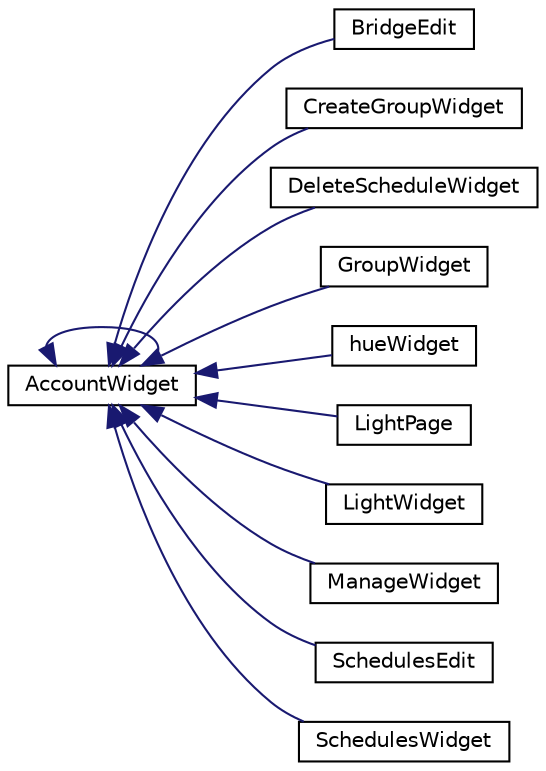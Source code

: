 digraph "Graphical Class Hierarchy"
{
  edge [fontname="Helvetica",fontsize="10",labelfontname="Helvetica",labelfontsize="10"];
  node [fontname="Helvetica",fontsize="10",shape=record];
  rankdir="LR";
  Node0 [label="WContainerWidget",height=0.2,width=0.4,color="grey75", fillcolor="white", style="filled"];
  Node0 -> Node0 [dir="back",color="midnightblue",fontsize="10",style="solid",fontname="Helvetica"];
  Node0 [label="AccountWidget",height=0.2,width=0.4,color="black", fillcolor="white", style="filled",URL="$classAccountWidget.html"];
  Node0 -> Node2 [dir="back",color="midnightblue",fontsize="10",style="solid",fontname="Helvetica"];
  Node2 [label="BridgeEdit",height=0.2,width=0.4,color="black", fillcolor="white", style="filled",URL="$classBridgeEdit.html"];
  Node0 -> Node3 [dir="back",color="midnightblue",fontsize="10",style="solid",fontname="Helvetica"];
  Node3 [label="CreateGroupWidget",height=0.2,width=0.4,color="black", fillcolor="white", style="filled",URL="$classCreateGroupWidget.html"];
  Node0 -> Node4 [dir="back",color="midnightblue",fontsize="10",style="solid",fontname="Helvetica"];
  Node4 [label="DeleteScheduleWidget",height=0.2,width=0.4,color="black", fillcolor="white", style="filled",URL="$classDeleteScheduleWidget.html"];
  Node0 -> Node5 [dir="back",color="midnightblue",fontsize="10",style="solid",fontname="Helvetica"];
  Node5 [label="GroupWidget",height=0.2,width=0.4,color="black", fillcolor="white", style="filled",URL="$classGroupWidget.html"];
  Node0 -> Node6 [dir="back",color="midnightblue",fontsize="10",style="solid",fontname="Helvetica"];
  Node6 [label="hueWidget",height=0.2,width=0.4,color="black", fillcolor="white", style="filled",URL="$classhueWidget.html"];
  Node0 -> Node7 [dir="back",color="midnightblue",fontsize="10",style="solid",fontname="Helvetica"];
  Node7 [label="LightPage",height=0.2,width=0.4,color="black", fillcolor="white", style="filled",URL="$classLightPage.html"];
  Node0 -> Node8 [dir="back",color="midnightblue",fontsize="10",style="solid",fontname="Helvetica"];
  Node8 [label="LightWidget",height=0.2,width=0.4,color="black", fillcolor="white", style="filled",URL="$classLightWidget.html"];
  Node0 -> Node9 [dir="back",color="midnightblue",fontsize="10",style="solid",fontname="Helvetica"];
  Node9 [label="ManageWidget",height=0.2,width=0.4,color="black", fillcolor="white", style="filled",URL="$classManageWidget.html"];
  Node0 -> Node10 [dir="back",color="midnightblue",fontsize="10",style="solid",fontname="Helvetica"];
  Node10 [label="SchedulesEdit",height=0.2,width=0.4,color="black", fillcolor="white", style="filled",URL="$classSchedulesEdit.html"];
  Node0 -> Node11 [dir="back",color="midnightblue",fontsize="10",style="solid",fontname="Helvetica"];
  Node11 [label="SchedulesWidget",height=0.2,width=0.4,color="black", fillcolor="white", style="filled",URL="$classSchedulesWidget.html"];
}
